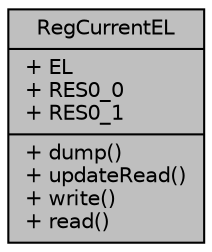 digraph "RegCurrentEL"
{
  edge [fontname="Helvetica",fontsize="10",labelfontname="Helvetica",labelfontsize="10"];
  node [fontname="Helvetica",fontsize="10",shape=record];
  Node759 [label="{RegCurrentEL\n|+ EL\l+ RES0_0\l+ RES0_1\l|+ dump()\l+ updateRead()\l+ write()\l+ read()\l}",height=0.2,width=0.4,color="black", fillcolor="grey75", style="filled", fontcolor="black"];
}
